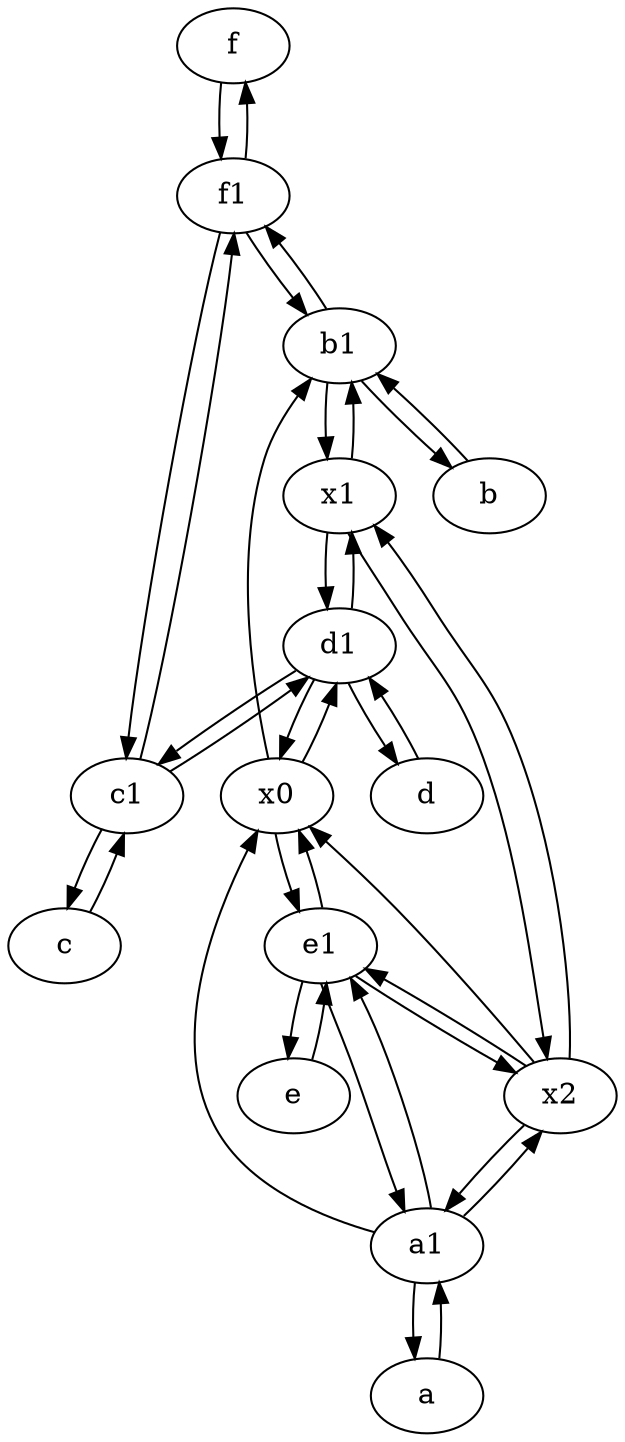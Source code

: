 digraph  {
	f [pos="15,45!"];
	a [pos="40,10!"];
	x0;
	b [pos="50,20!"];
	e1 [pos="25,45!"];
	x1;
	f1;
	c1 [pos="30,15!"];
	a1 [pos="40,15!"];
	d [pos="20,30!"];
	d1 [pos="25,30!"];
	b1 [pos="45,20!"];
	e [pos="30,50!"];
	c [pos="20,10!"];
	x2;
	a1 -> e1;
	f1 -> f;
	x2 -> x0;
	e1 -> x0;
	e1 -> x2;
	x1 -> d1;
	x2 -> e1;
	a1 -> x2;
	b1 -> b;
	x0 -> b1;
	d -> d1;
	d1 -> x0;
	c1 -> c;
	x2 -> x1;
	x1 -> x2;
	c -> c1;
	c1 -> d1;
	x0 -> e1;
	e1 -> a1;
	x1 -> b1;
	d1 -> c1;
	b1 -> x1;
	d1 -> x1;
	b1 -> f1;
	f1 -> b1;
	a1 -> a;
	a -> a1;
	c1 -> f1;
	x0 -> d1;
	e1 -> e;
	f1 -> c1;
	b -> b1;
	a1 -> x0;
	e -> e1;
	x2 -> a1;
	f -> f1;
	d1 -> d;

	}